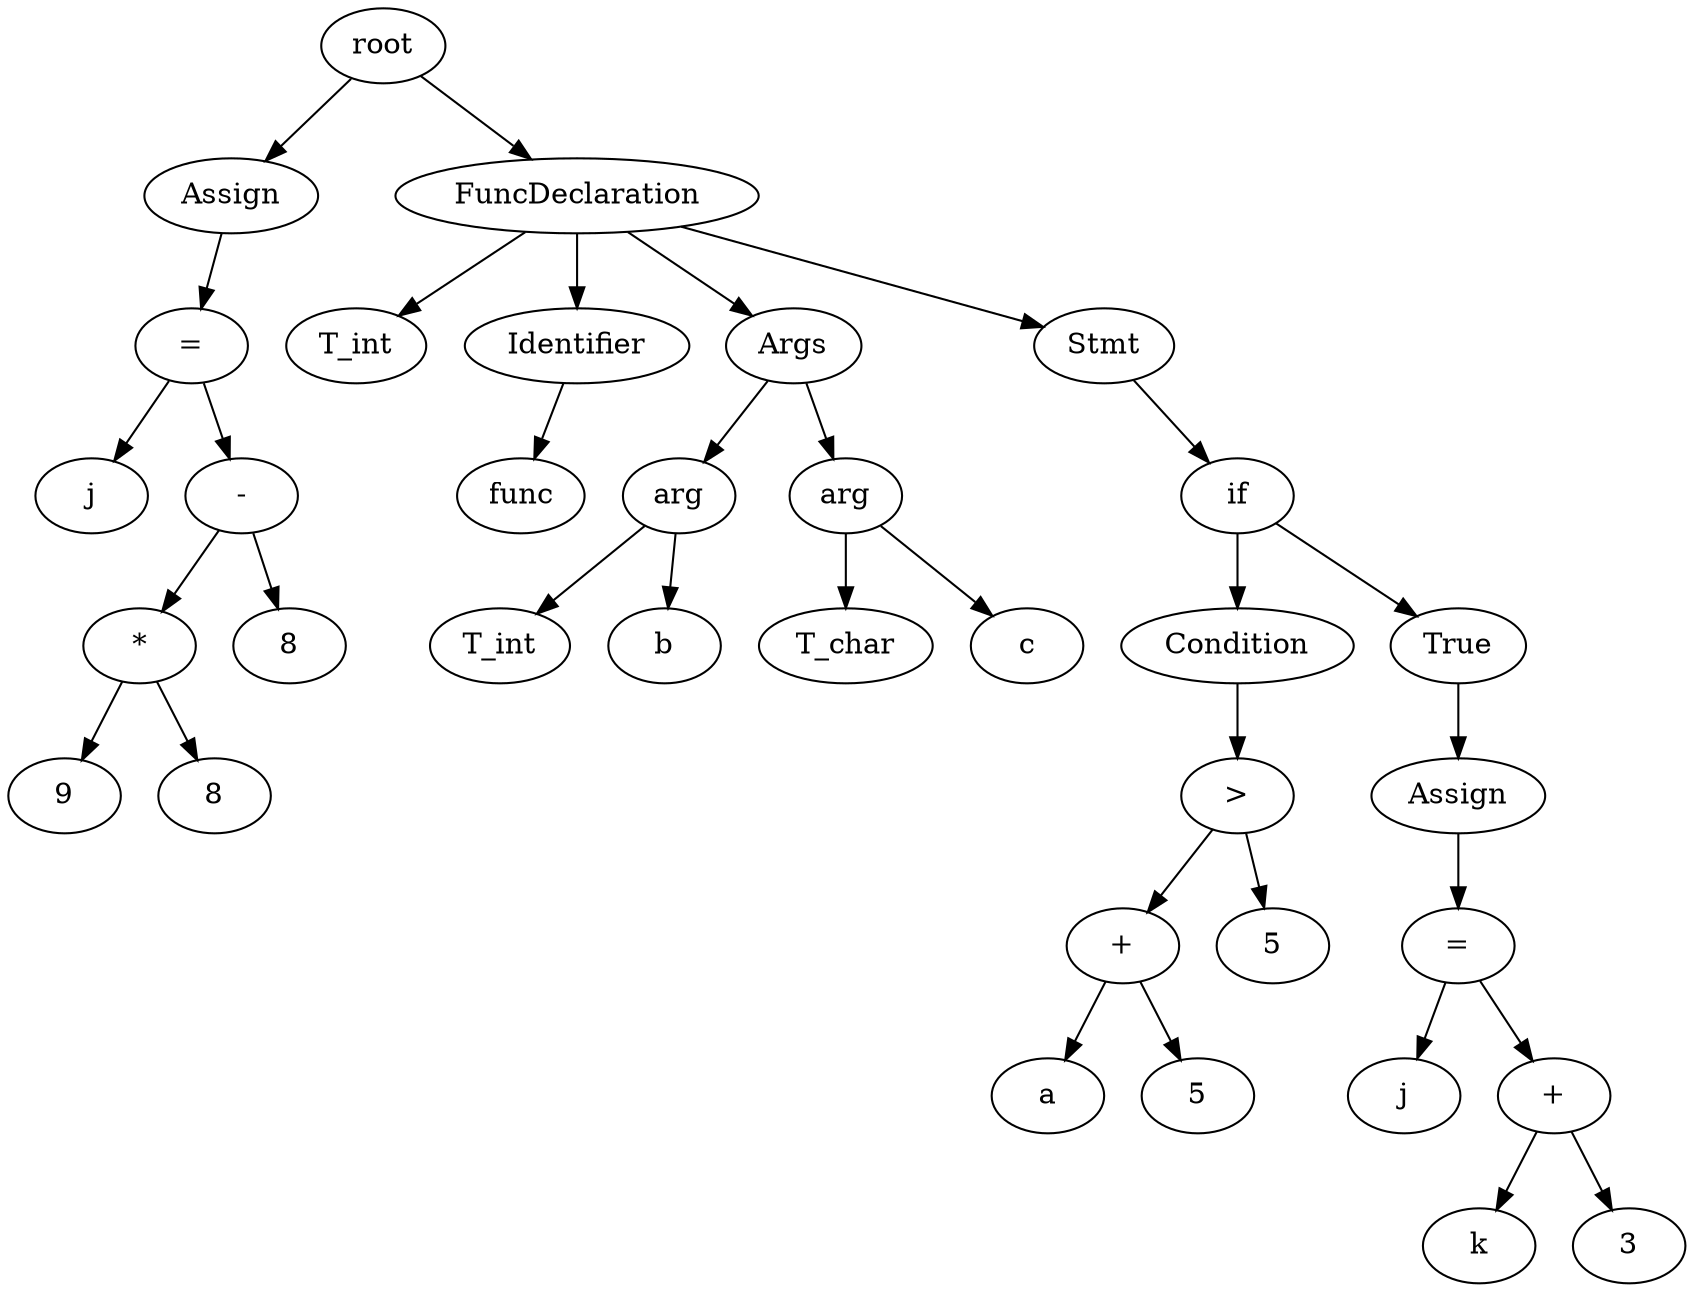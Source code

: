 // root
digraph {
	None [label=root]
	0 [label=Assign]
	None -> 0
	2 [label="="]
	0 -> 2
	1 [label=j]
	2 -> 1
	6 [label="-"]
	2 -> 6
	4 [label="*"]
	6 -> 4
	3 [label=9]
	4 -> 3
	5 [label=8]
	4 -> 5
	7 [label=8]
	6 -> 7
	8 [label=FuncDeclaration]
	None -> 8
	9 [label=T_int]
	8 -> 9
	10 [label=Identifier]
	8 -> 10
	11 [label=func]
	10 -> 11
	12 [label=Args]
	8 -> 12
	13 [label=arg]
	12 -> 13
	14 [label=T_int]
	13 -> 14
	15 [label=b]
	13 -> 15
	16 [label=arg]
	12 -> 16
	17 [label=T_char]
	16 -> 17
	18 [label=c]
	16 -> 18
	19 [label=Stmt]
	8 -> 19
	20 [label=if]
	19 -> 20
	21 [label=Condition]
	20 -> 21
	25 [label=">"]
	21 -> 25
	23 [label="+"]
	25 -> 23
	22 [label=a]
	23 -> 22
	24 [label=5]
	23 -> 24
	26 [label=5]
	25 -> 26
	27 [label=True]
	20 -> 27
	28 [label=Assign]
	27 -> 28
	30 [label="="]
	28 -> 30
	29 [label=j]
	30 -> 29
	32 [label="+"]
	30 -> 32
	31 [label=k]
	32 -> 31
	33 [label=3]
	32 -> 33
}
